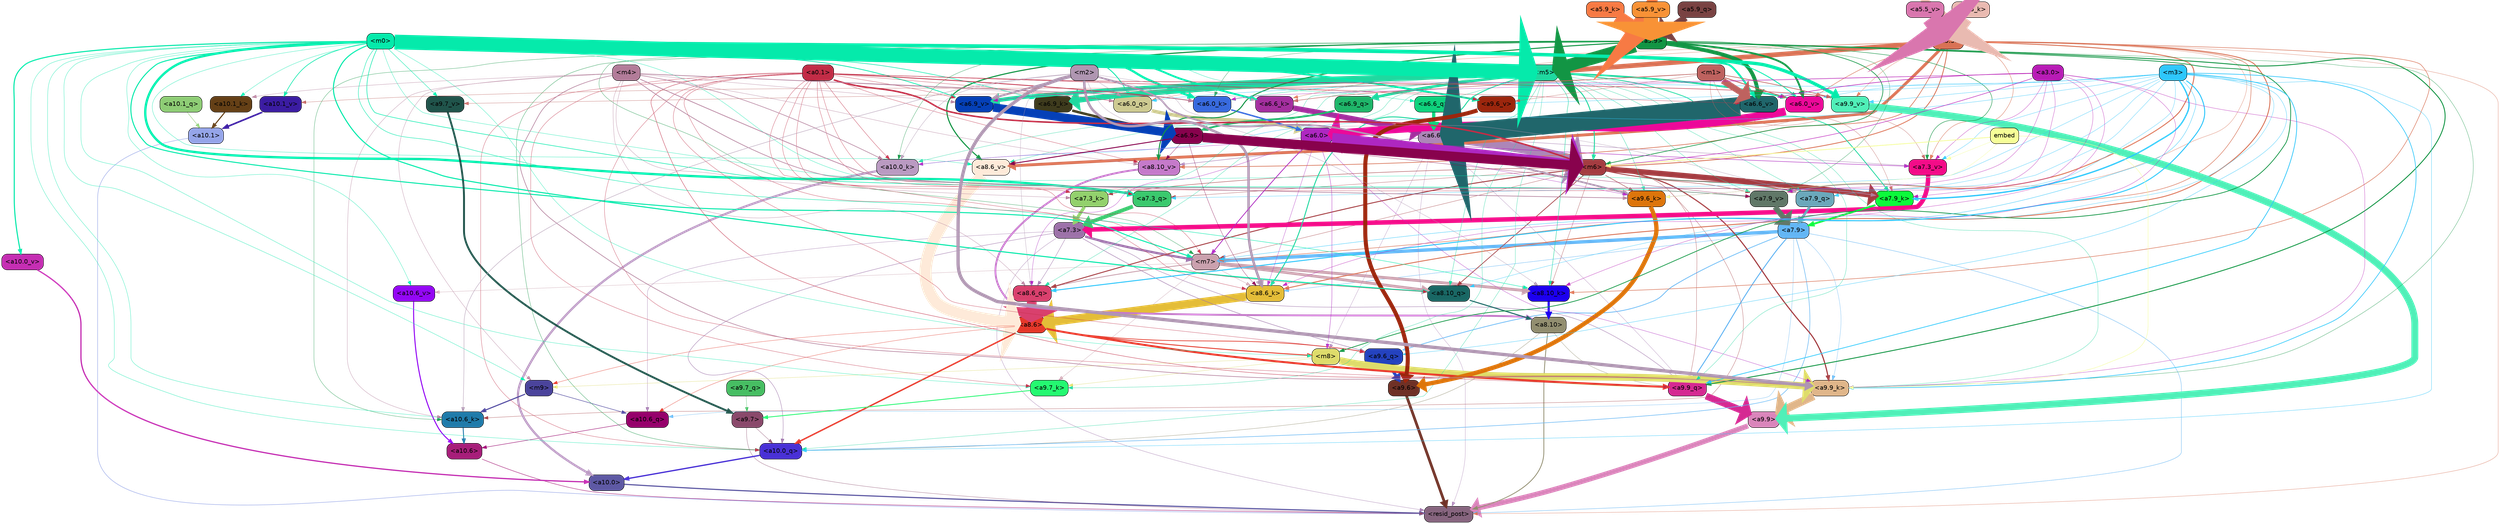 strict digraph "" {
	graph [bgcolor=transparent,
		layout=dot,
		overlap=false,
		splines=true
	];
	"<a10.6>"	[color=black,
		fillcolor="#a71e7a",
		fontname=Helvetica,
		shape=box,
		style="filled, rounded"];
	"<resid_post>"	[color=black,
		fillcolor="#87657f",
		fontname=Helvetica,
		shape=box,
		style="filled, rounded"];
	"<a10.6>" -> "<resid_post>"	[color="#a71e7a",
		penwidth=0.9498605728149414];
	"<a10.1>"	[color=black,
		fillcolor="#95a5e9",
		fontname=Helvetica,
		shape=box,
		style="filled, rounded"];
	"<a10.1>" -> "<resid_post>"	[color="#95a5e9",
		penwidth=1.0084514617919922];
	"<a10.0>"	[color=black,
		fillcolor="#5e59a4",
		fontname=Helvetica,
		shape=box,
		style="filled, rounded"];
	"<a10.0>" -> "<resid_post>"	[color="#5e59a4",
		penwidth=2.5814952850341797];
	"<a9.9>"	[color=black,
		fillcolor="#da85bb",
		fontname=Helvetica,
		shape=box,
		style="filled, rounded"];
	"<a9.9>" -> "<resid_post>"	[color="#da85bb",
		penwidth=11.610888481140137];
	"<a9.7>"	[color=black,
		fillcolor="#8a496b",
		fontname=Helvetica,
		shape=box,
		style="filled, rounded"];
	"<a9.7>" -> "<resid_post>"	[color="#8a496b",
		penwidth=0.6];
	"<a10.0_q>"	[color=black,
		fillcolor="#4931d6",
		fontname=Helvetica,
		shape=box,
		style="filled, rounded"];
	"<a9.7>" -> "<a10.0_q>"	[color="#8a496b",
		penwidth=0.6];
	"<a9.6>"	[color=black,
		fillcolor="#6f3126",
		fontname=Helvetica,
		shape=box,
		style="filled, rounded"];
	"<a9.6>" -> "<resid_post>"	[color="#6f3126",
		penwidth=6.121421813964844];
	"<a8.10>"	[color=black,
		fillcolor="#928e70",
		fontname=Helvetica,
		shape=box,
		style="filled, rounded"];
	"<a8.10>" -> "<resid_post>"	[color="#928e70",
		penwidth=1.7841739654541016];
	"<a8.10>" -> "<a10.0_q>"	[color="#928e70",
		penwidth=0.6612663269042969];
	"<a9.9_q>"	[color=black,
		fillcolor="#d52992",
		fontname=Helvetica,
		shape=box,
		style="filled, rounded"];
	"<a8.10>" -> "<a9.9_q>"	[color="#928e70",
		penwidth=0.6];
	"<a7.9>"	[color=black,
		fillcolor="#63b6f5",
		fontname=Helvetica,
		shape=box,
		style="filled, rounded"];
	"<a7.9>" -> "<resid_post>"	[color="#63b6f5",
		penwidth=0.8109169006347656];
	"<a10.6_q>"	[color=black,
		fillcolor="#96016b",
		fontname=Helvetica,
		shape=box,
		style="filled, rounded"];
	"<a7.9>" -> "<a10.6_q>"	[color="#63b6f5",
		penwidth=0.6];
	"<a7.9>" -> "<a10.0_q>"	[color="#63b6f5",
		penwidth=1.19378662109375];
	"<m7>"	[color=black,
		fillcolor="#caa1ae",
		fontname=Helvetica,
		shape=box,
		style="filled, rounded"];
	"<a7.9>" -> "<m7>"	[color="#63b6f5",
		penwidth=7.3899383544921875];
	"<a7.9>" -> "<a9.9_q>"	[color="#63b6f5",
		penwidth=2.1764984130859375];
	"<a9.6_q>"	[color=black,
		fillcolor="#2442bf",
		fontname=Helvetica,
		shape=box,
		style="filled, rounded"];
	"<a7.9>" -> "<a9.6_q>"	[color="#63b6f5",
		penwidth=1.6184196472167969];
	"<a9.9_k>"	[color=black,
		fillcolor="#e0b68a",
		fontname=Helvetica,
		shape=box,
		style="filled, rounded"];
	"<a7.9>" -> "<a9.9_k>"	[color="#63b6f5",
		penwidth=0.6];
	"<a8.6_k>"	[color=black,
		fillcolor="#e4bd38",
		fontname=Helvetica,
		shape=box,
		style="filled, rounded"];
	"<a7.9>" -> "<a8.6_k>"	[color="#63b6f5",
		penwidth=0.7570610046386719];
	"<a7.3>"	[color=black,
		fillcolor="#9d72a9",
		fontname=Helvetica,
		shape=box,
		style="filled, rounded"];
	"<a7.3>" -> "<resid_post>"	[color="#9d72a9",
		penwidth=0.6];
	"<a7.3>" -> "<a10.6_q>"	[color="#9d72a9",
		penwidth=0.6];
	"<a7.3>" -> "<a10.0_q>"	[color="#9d72a9",
		penwidth=0.8208656311035156];
	"<a7.3>" -> "<m7>"	[color="#9d72a9",
		penwidth=5.189311981201172];
	"<a7.3>" -> "<a9.9_q>"	[color="#9d72a9",
		penwidth=0.8119163513183594];
	"<a7.3>" -> "<a9.6_q>"	[color="#9d72a9",
		penwidth=0.9649925231933594];
	"<a8.6_q>"	[color=black,
		fillcolor="#d9406d",
		fontname=Helvetica,
		shape=box,
		style="filled, rounded"];
	"<a7.3>" -> "<a8.6_q>"	[color="#9d72a9",
		penwidth=0.7801322937011719];
	"<a6.6>"	[color=black,
		fillcolor="#ad86b8",
		fontname=Helvetica,
		shape=box,
		style="filled, rounded"];
	"<a6.6>" -> "<resid_post>"	[color="#ad86b8",
		penwidth=0.6];
	"<m6>"	[color=black,
		fillcolor="#a43c41",
		fontname=Helvetica,
		shape=box,
		style="filled, rounded"];
	"<a6.6>" -> "<m6>"	[color="#ad86b8",
		penwidth=21.6163272857666];
	"<m8>"	[color=black,
		fillcolor="#dedc6b",
		fontname=Helvetica,
		shape=box,
		style="filled, rounded"];
	"<a6.6>" -> "<m8>"	[color="#ad86b8",
		penwidth=0.6];
	"<a6.6>" -> "<a9.9_q>"	[color="#ad86b8",
		penwidth=0.6];
	"<a8.10_v>"	[color=black,
		fillcolor="#c57aca",
		fontname=Helvetica,
		shape=box,
		style="filled, rounded"];
	"<a6.6>" -> "<a8.10_v>"	[color="#ad86b8",
		penwidth=1.0661506652832031];
	"<a7.3_v>"	[color=black,
		fillcolor="#f30c88",
		fontname=Helvetica,
		shape=box,
		style="filled, rounded"];
	"<a6.6>" -> "<a7.3_v>"	[color="#ad86b8",
		penwidth=0.8506813049316406];
	"<a5.5>"	[color=black,
		fillcolor="#d97255",
		fontname=Helvetica,
		shape=box,
		style="filled, rounded"];
	"<a5.5>" -> "<resid_post>"	[color="#d97255",
		penwidth=0.6];
	"<m5>"	[color=black,
		fillcolor="#1fd9a0",
		fontname=Helvetica,
		shape=box,
		style="filled, rounded"];
	"<a5.5>" -> "<m5>"	[color="#d97255",
		penwidth=10.773042678833008];
	"<a5.5>" -> "<m6>"	[color="#d97255",
		penwidth=1.8430671691894531];
	"<a5.5>" -> "<m7>"	[color="#d97255",
		penwidth=1.0865592956542969];
	"<a9.9_v>"	[color=black,
		fillcolor="#50efb8",
		fontname=Helvetica,
		shape=box,
		style="filled, rounded"];
	"<a5.5>" -> "<a9.9_v>"	[color="#d97255",
		penwidth=0.6];
	"<a8.10_k>"	[color=black,
		fillcolor="#1c00ef",
		fontname=Helvetica,
		shape=box,
		style="filled, rounded"];
	"<a5.5>" -> "<a8.10_k>"	[color="#d97255",
		penwidth=1.1390800476074219];
	"<a5.5>" -> "<a8.6_k>"	[color="#d97255",
		penwidth=2.00030517578125];
	"<a5.5>" -> "<a8.10_v>"	[color="#d97255",
		penwidth=1.4206085205078125];
	"<a8.6_v>"	[color=black,
		fillcolor="#feead9",
		fontname=Helvetica,
		shape=box,
		style="filled, rounded"];
	"<a5.5>" -> "<a8.6_v>"	[color="#d97255",
		penwidth=6.534294128417969];
	"<a7.9_q>"	[color=black,
		fillcolor="#6ba8bb",
		fontname=Helvetica,
		shape=box,
		style="filled, rounded"];
	"<a5.5>" -> "<a7.9_q>"	[color="#d97255",
		penwidth=0.6];
	"<a7.9_v>"	[color=black,
		fillcolor="#617868",
		fontname=Helvetica,
		shape=box,
		style="filled, rounded"];
	"<a5.5>" -> "<a7.9_v>"	[color="#d97255",
		penwidth=2.0819549560546875];
	"<a5.5>" -> "<a7.3_v>"	[color="#d97255",
		penwidth=0.8107681274414062];
	"<a6.0_q>"	[color=black,
		fillcolor="#cdca91",
		fontname=Helvetica,
		shape=box,
		style="filled, rounded"];
	"<a5.5>" -> "<a6.0_q>"	[color="#d97255",
		penwidth=0.6];
	"<a6.6_k>"	[color=black,
		fillcolor="#a42f9f",
		fontname=Helvetica,
		shape=box,
		style="filled, rounded"];
	"<a5.5>" -> "<a6.6_k>"	[color="#d97255",
		penwidth=0.6];
	"<a6.0_v>"	[color=black,
		fillcolor="#ec0999",
		fontname=Helvetica,
		shape=box,
		style="filled, rounded"];
	"<a5.5>" -> "<a6.0_v>"	[color="#d97255",
		penwidth=0.9978408813476562];
	"<a10.6_q>" -> "<a10.6>"	[color="#96016b",
		penwidth=0.9244728088378906];
	"<a10.1_q>"	[color=black,
		fillcolor="#8ecd75",
		fontname=Helvetica,
		shape=box,
		style="filled, rounded"];
	"<a10.1_q>" -> "<a10.1>"	[color="#8ecd75",
		penwidth=0.9268798828125];
	"<a10.0_q>" -> "<a10.0>"	[color="#4931d6",
		penwidth=2.905670166015625];
	"<a10.6_k>"	[color=black,
		fillcolor="#1f7baa",
		fontname=Helvetica,
		shape=box,
		style="filled, rounded"];
	"<a10.6_k>" -> "<a10.6>"	[color="#1f7baa",
		penwidth=2.0319366455078125];
	"<a10.1_k>"	[color=black,
		fillcolor="#654016",
		fontname=Helvetica,
		shape=box,
		style="filled, rounded"];
	"<a10.1_k>" -> "<a10.1>"	[color="#654016",
		penwidth=2.4037628173828125];
	"<a10.0_k>"	[color=black,
		fillcolor="#ba9ac2",
		fontname=Helvetica,
		shape=box,
		style="filled, rounded"];
	"<a10.0_k>" -> "<a10.0>"	[color="#ba9ac2",
		penwidth=4.9319305419921875];
	"<a10.6_v>"	[color=black,
		fillcolor="#9407f5",
		fontname=Helvetica,
		shape=box,
		style="filled, rounded"];
	"<a10.6_v>" -> "<a10.6>"	[color="#9407f5",
		penwidth=2.290935516357422];
	"<a10.1_v>"	[color=black,
		fillcolor="#3b1ca2",
		fontname=Helvetica,
		shape=box,
		style="filled, rounded"];
	"<a10.1_v>" -> "<a10.1>"	[color="#3b1ca2",
		penwidth=3.6398468017578125];
	"<a10.0_v>"	[color=black,
		fillcolor="#c52eb3",
		fontname=Helvetica,
		shape=box,
		style="filled, rounded"];
	"<a10.0_v>" -> "<a10.0>"	[color="#c52eb3",
		penwidth=2.7666168212890625];
	"<m9>"	[color=black,
		fillcolor="#4b449c",
		fontname=Helvetica,
		shape=box,
		style="filled, rounded"];
	"<m9>" -> "<a10.6_q>"	[color="#4b449c",
		penwidth=1.0384025573730469];
	"<m9>" -> "<a10.6_k>"	[color="#4b449c",
		penwidth=2.371124267578125];
	"<a8.6>"	[color=black,
		fillcolor="#e5382a",
		fontname=Helvetica,
		shape=box,
		style="filled, rounded"];
	"<a8.6>" -> "<a10.6_q>"	[color="#e5382a",
		penwidth=0.6];
	"<a8.6>" -> "<a10.0_q>"	[color="#e5382a",
		penwidth=3.1841888427734375];
	"<a8.6>" -> "<m9>"	[color="#e5382a",
		penwidth=0.6];
	"<a8.6>" -> "<m8>"	[color="#e5382a",
		penwidth=1.972564697265625];
	"<a8.6>" -> "<a9.9_q>"	[color="#e5382a",
		penwidth=4.482503890991211];
	"<a8.6>" -> "<a9.6_q>"	[color="#e5382a",
		penwidth=1.515838623046875];
	"<m5>" -> "<a10.0_q>"	[color="#1fd9a0",
		penwidth=0.6];
	"<m5>" -> "<a10.0_k>"	[color="#1fd9a0",
		penwidth=0.6];
	"<m5>" -> "<m6>"	[color="#1fd9a0",
		penwidth=2.143606185913086];
	"<m5>" -> "<a9.9_q>"	[color="#1fd9a0",
		penwidth=0.6];
	"<m5>" -> "<a9.9_k>"	[color="#1fd9a0",
		penwidth=0.6];
	"<a9.7_k>"	[color=black,
		fillcolor="#24f971",
		fontname=Helvetica,
		shape=box,
		style="filled, rounded"];
	"<m5>" -> "<a9.7_k>"	[color="#1fd9a0",
		penwidth=0.6];
	"<a9.6_k>"	[color=black,
		fillcolor="#dd750b",
		fontname=Helvetica,
		shape=box,
		style="filled, rounded"];
	"<m5>" -> "<a9.6_k>"	[color="#1fd9a0",
		penwidth=0.7197036743164062];
	"<a8.10_q>"	[color=black,
		fillcolor="#196764",
		fontname=Helvetica,
		shape=box,
		style="filled, rounded"];
	"<m5>" -> "<a8.10_q>"	[color="#1fd9a0",
		penwidth=0.7198371887207031];
	"<m5>" -> "<a8.6_q>"	[color="#1fd9a0",
		penwidth=0.6];
	"<m5>" -> "<a8.10_k>"	[color="#1fd9a0",
		penwidth=0.9238471984863281];
	"<m5>" -> "<a8.6_k>"	[color="#1fd9a0",
		penwidth=2.1219520568847656];
	"<m5>" -> "<a8.6_v>"	[color="#1fd9a0",
		penwidth=0.6];
	"<m5>" -> "<a7.9_q>"	[color="#1fd9a0",
		penwidth=0.6];
	"<a7.9_k>"	[color=black,
		fillcolor="#0cfa3b",
		fontname=Helvetica,
		shape=box,
		style="filled, rounded"];
	"<m5>" -> "<a7.9_k>"	[color="#1fd9a0",
		penwidth=1.7779998779296875];
	"<a7.3_k>"	[color=black,
		fillcolor="#93d16d",
		fontname=Helvetica,
		shape=box,
		style="filled, rounded"];
	"<m5>" -> "<a7.3_k>"	[color="#1fd9a0",
		penwidth=0.6];
	"<m5>" -> "<a7.9_v>"	[color="#1fd9a0",
		penwidth=0.6];
	"<a6.9_q>"	[color=black,
		fillcolor="#1fb66a",
		fontname=Helvetica,
		shape=box,
		style="filled, rounded"];
	"<m5>" -> "<a6.9_q>"	[color="#1fd9a0",
		penwidth=5.935678482055664];
	"<a6.6_q>"	[color=black,
		fillcolor="#0fd27d",
		fontname=Helvetica,
		shape=box,
		style="filled, rounded"];
	"<m5>" -> "<a6.6_q>"	[color="#1fd9a0",
		penwidth=0.6];
	"<a6.9_k>"	[color=black,
		fillcolor="#3e3b1d",
		fontname=Helvetica,
		shape=box,
		style="filled, rounded"];
	"<m5>" -> "<a6.9_k>"	[color="#1fd9a0",
		penwidth=12.203306198120117];
	"<a6.0_k>"	[color=black,
		fillcolor="#386ade",
		fontname=Helvetica,
		shape=box,
		style="filled, rounded"];
	"<m5>" -> "<a6.0_k>"	[color="#1fd9a0",
		penwidth=0.6867179870605469];
	"<a6.9_v>"	[color=black,
		fillcolor="#0540b7",
		fontname=Helvetica,
		shape=box,
		style="filled, rounded"];
	"<m5>" -> "<a6.9_v>"	[color="#1fd9a0",
		penwidth=8.809343338012695];
	"<m5>" -> "<a6.0_v>"	[color="#1fd9a0",
		penwidth=3.8560523986816406];
	"<a5.9>"	[color=black,
		fillcolor="#129544",
		fontname=Helvetica,
		shape=box,
		style="filled, rounded"];
	"<a5.9>" -> "<a10.0_q>"	[color="#129544",
		penwidth=0.6463394165039062];
	"<a5.9>" -> "<a10.6_k>"	[color="#129544",
		penwidth=0.6];
	"<a5.9>" -> "<a10.0_k>"	[color="#129544",
		penwidth=0.6];
	"<a5.9>" -> "<m5>"	[color="#129544",
		penwidth=27.929821968078613];
	"<a5.9>" -> "<m6>"	[color="#129544",
		penwidth=1.4513568878173828];
	"<a5.9>" -> "<m7>"	[color="#129544",
		penwidth=0.6];
	"<a5.9>" -> "<m8>"	[color="#129544",
		penwidth=1.6550712585449219];
	"<a5.9>" -> "<a9.9_q>"	[color="#129544",
		penwidth=2.019031524658203];
	"<a5.9>" -> "<a9.9_k>"	[color="#129544",
		penwidth=0.6];
	"<a5.9>" -> "<a8.10_v>"	[color="#129544",
		penwidth=2.2765426635742188];
	"<a5.9>" -> "<a8.6_v>"	[color="#129544",
		penwidth=2.4934005737304688];
	"<a5.9>" -> "<a7.9_v>"	[color="#129544",
		penwidth=0.6];
	"<a5.9>" -> "<a7.3_v>"	[color="#129544",
		penwidth=0.9861984252929688];
	"<a5.9>" -> "<a6.0_k>"	[color="#129544",
		penwidth=0.6];
	"<a6.6_v>"	[color=black,
		fillcolor="#20666b",
		fontname=Helvetica,
		shape=box,
		style="filled, rounded"];
	"<a5.9>" -> "<a6.6_v>"	[color="#129544",
		penwidth=8.623922348022461];
	"<a5.9>" -> "<a6.0_v>"	[color="#129544",
		penwidth=4.239973068237305];
	"<m3>"	[color=black,
		fillcolor="#2ec7fc",
		fontname=Helvetica,
		shape=box,
		style="filled, rounded"];
	"<m3>" -> "<a10.0_q>"	[color="#2ec7fc",
		penwidth=0.6597442626953125];
	"<m3>" -> "<a10.0_k>"	[color="#2ec7fc",
		penwidth=0.6506614685058594];
	"<m3>" -> "<m7>"	[color="#2ec7fc",
		penwidth=0.7659339904785156];
	"<m3>" -> "<a9.9_q>"	[color="#2ec7fc",
		penwidth=1.6276321411132812];
	"<m3>" -> "<a9.6_q>"	[color="#2ec7fc",
		penwidth=0.6724472045898438];
	"<m3>" -> "<a9.9_k>"	[color="#2ec7fc",
		penwidth=1.4574642181396484];
	"<m3>" -> "<a9.6_k>"	[color="#2ec7fc",
		penwidth=0.6];
	"<m3>" -> "<a9.9_v>"	[color="#2ec7fc",
		penwidth=0.6589469909667969];
	"<a9.6_v>"	[color=black,
		fillcolor="#9c260d",
		fontname=Helvetica,
		shape=box,
		style="filled, rounded"];
	"<m3>" -> "<a9.6_v>"	[color="#2ec7fc",
		penwidth=0.6];
	"<m3>" -> "<a8.10_q>"	[color="#2ec7fc",
		penwidth=0.6];
	"<m3>" -> "<a8.6_q>"	[color="#2ec7fc",
		penwidth=2.1676406860351562];
	"<m3>" -> "<a7.9_q>"	[color="#2ec7fc",
		penwidth=0.6];
	"<a7.3_q>"	[color=black,
		fillcolor="#3bc96e",
		fontname=Helvetica,
		shape=box,
		style="filled, rounded"];
	"<m3>" -> "<a7.3_q>"	[color="#2ec7fc",
		penwidth=0.6];
	"<m3>" -> "<a7.9_k>"	[color="#2ec7fc",
		penwidth=2.978912353515625];
	"<m3>" -> "<a7.9_v>"	[color="#2ec7fc",
		penwidth=0.6];
	"<m3>" -> "<a7.3_v>"	[color="#2ec7fc",
		penwidth=0.6];
	"<m3>" -> "<a6.0_q>"	[color="#2ec7fc",
		penwidth=0.6884860992431641];
	"<m3>" -> "<a6.0_v>"	[color="#2ec7fc",
		penwidth=0.6];
	"<m0>"	[color=black,
		fillcolor="#05eaab",
		fontname=Helvetica,
		shape=box,
		style="filled, rounded"];
	"<m0>" -> "<a10.0_q>"	[color="#05eaab",
		penwidth=0.6];
	"<m0>" -> "<a10.6_k>"	[color="#05eaab",
		penwidth=0.6];
	"<m0>" -> "<a10.1_k>"	[color="#05eaab",
		penwidth=0.6];
	"<m0>" -> "<a10.6_v>"	[color="#05eaab",
		penwidth=0.6];
	"<m0>" -> "<a10.1_v>"	[color="#05eaab",
		penwidth=1.3360328674316406];
	"<m0>" -> "<a10.0_v>"	[color="#05eaab",
		penwidth=2.4083595275878906];
	"<m0>" -> "<m9>"	[color="#05eaab",
		penwidth=0.6];
	"<m0>" -> "<m5>"	[color="#05eaab",
		penwidth=33.441712856292725];
	"<m0>" -> "<m7>"	[color="#05eaab",
		penwidth=2.224945068359375];
	"<m0>" -> "<m8>"	[color="#05eaab",
		penwidth=0.6];
	"<m0>" -> "<a9.7_k>"	[color="#05eaab",
		penwidth=0.6];
	"<m0>" -> "<a9.6_k>"	[color="#05eaab",
		penwidth=0.6];
	"<m0>" -> "<a9.9_v>"	[color="#05eaab",
		penwidth=7.537467956542969];
	"<a9.7_v>"	[color=black,
		fillcolor="#20544b",
		fontname=Helvetica,
		shape=box,
		style="filled, rounded"];
	"<m0>" -> "<a9.7_v>"	[color="#05eaab",
		penwidth=0.8575286865234375];
	"<m0>" -> "<a9.6_v>"	[color="#05eaab",
		penwidth=4.1688385009765625];
	"<m0>" -> "<a8.10_q>"	[color="#05eaab",
		penwidth=2.3761940002441406];
	"<m0>" -> "<a8.10_k>"	[color="#05eaab",
		penwidth=0.9220962524414062];
	"<m0>" -> "<a8.6_v>"	[color="#05eaab",
		penwidth=0.6];
	"<m0>" -> "<a7.9_q>"	[color="#05eaab",
		penwidth=0.6];
	"<m0>" -> "<a7.3_q>"	[color="#05eaab",
		penwidth=5.264301300048828];
	"<m0>" -> "<a7.9_v>"	[color="#05eaab",
		penwidth=1.2114486694335938];
	"<m0>" -> "<a6.6_q>"	[color="#05eaab",
		penwidth=0.6273632049560547];
	"<m0>" -> "<a6.0_q>"	[color="#05eaab",
		penwidth=1.8900203704833984];
	"<m0>" -> "<a6.9_k>"	[color="#05eaab",
		penwidth=1.2153072357177734];
	"<m0>" -> "<a6.6_k>"	[color="#05eaab",
		penwidth=4.234254837036133];
	"<m0>" -> "<a6.0_k>"	[color="#05eaab",
		penwidth=5.01750373840332];
	"<m0>" -> "<a6.9_v>"	[color="#05eaab",
		penwidth=1.6340084075927734];
	"<m0>" -> "<a6.6_v>"	[color="#05eaab",
		penwidth=4.314628601074219];
	"<m0>" -> "<a6.0_v>"	[color="#05eaab",
		penwidth=1.9309234619140625];
	"<a0.1>"	[color=black,
		fillcolor="#c22c46",
		fontname=Helvetica,
		shape=box,
		style="filled, rounded"];
	"<a0.1>" -> "<a10.0_q>"	[color="#c22c46",
		penwidth=0.6];
	"<a0.1>" -> "<a10.0_k>"	[color="#c22c46",
		penwidth=0.6768684387207031];
	"<a0.1>" -> "<m6>"	[color="#c22c46",
		penwidth=3.4290084838867188];
	"<a0.1>" -> "<m7>"	[color="#c22c46",
		penwidth=0.6];
	"<a0.1>" -> "<a9.9_q>"	[color="#c22c46",
		penwidth=0.6];
	"<a0.1>" -> "<a9.6_q>"	[color="#c22c46",
		penwidth=0.6];
	"<a0.1>" -> "<a9.9_k>"	[color="#c22c46",
		penwidth=0.81341552734375];
	"<a0.1>" -> "<a9.7_k>"	[color="#c22c46",
		penwidth=0.6];
	"<a0.1>" -> "<a9.9_v>"	[color="#c22c46",
		penwidth=1.062591552734375];
	"<a0.1>" -> "<a9.6_v>"	[color="#c22c46",
		penwidth=0.6];
	"<a0.1>" -> "<a8.10_q>"	[color="#c22c46",
		penwidth=0.6];
	"<a0.1>" -> "<a8.6_k>"	[color="#c22c46",
		penwidth=0.6];
	"<a0.1>" -> "<a8.10_v>"	[color="#c22c46",
		penwidth=0.6];
	"<a0.1>" -> "<a7.3_q>"	[color="#c22c46",
		penwidth=0.6];
	"<a0.1>" -> "<a7.3_k>"	[color="#c22c46",
		penwidth=0.6];
	"<a0.1>" -> "<a7.9_v>"	[color="#c22c46",
		penwidth=0.6];
	"<a0.1>" -> "<a6.0_q>"	[color="#c22c46",
		penwidth=0.6];
	"<a0.1>" -> "<a6.0_k>"	[color="#c22c46",
		penwidth=1.7027435302734375];
	"<a0.1>" -> "<a6.9_v>"	[color="#c22c46",
		penwidth=0.6];
	"<a0.1>" -> "<a6.6_v>"	[color="#c22c46",
		penwidth=0.6];
	"<m6>" -> "<a10.6_k>"	[color="#a43c41",
		penwidth=0.6];
	"<m6>" -> "<m7>"	[color="#a43c41",
		penwidth=0.6];
	"<m6>" -> "<a9.9_q>"	[color="#a43c41",
		penwidth=0.6];
	"<m6>" -> "<a9.9_k>"	[color="#a43c41",
		penwidth=2.533975601196289];
	"<m6>" -> "<a9.6_k>"	[color="#a43c41",
		penwidth=0.9471282958984375];
	"<m6>" -> "<a8.10_q>"	[color="#a43c41",
		penwidth=1.4854621887207031];
	"<m6>" -> "<a8.6_q>"	[color="#a43c41",
		penwidth=2.0796165466308594];
	"<m6>" -> "<a8.10_k>"	[color="#a43c41",
		penwidth=0.6];
	"<m6>" -> "<a7.9_q>"	[color="#a43c41",
		penwidth=1.9016571044921875];
	"<m6>" -> "<a7.3_q>"	[color="#a43c41",
		penwidth=0.6];
	"<m6>" -> "<a7.9_k>"	[color="#a43c41",
		penwidth=12.277053833007812];
	"<m6>" -> "<a7.3_k>"	[color="#a43c41",
		penwidth=0.8951148986816406];
	"<m6>" -> "<a7.9_v>"	[color="#a43c41",
		penwidth=0.8897933959960938];
	"<m4>"	[color=black,
		fillcolor="#b27c99",
		fontname=Helvetica,
		shape=box,
		style="filled, rounded"];
	"<m4>" -> "<a10.6_k>"	[color="#b27c99",
		penwidth=0.6];
	"<m4>" -> "<a10.1_k>"	[color="#b27c99",
		penwidth=0.6];
	"<m4>" -> "<a10.0_k>"	[color="#b27c99",
		penwidth=1.230804443359375];
	"<m4>" -> "<m9>"	[color="#b27c99",
		penwidth=0.6];
	"<m4>" -> "<a9.9_k>"	[color="#b27c99",
		penwidth=1.3186264038085938];
	"<m4>" -> "<a9.6_k>"	[color="#b27c99",
		penwidth=1.3722038269042969];
	"<m4>" -> "<a8.6_q>"	[color="#b27c99",
		penwidth=0.6];
	"<m4>" -> "<a8.10_v>"	[color="#b27c99",
		penwidth=0.6];
	"<m4>" -> "<a7.9_k>"	[color="#b27c99",
		penwidth=1.5913276672363281];
	"<m4>" -> "<a7.3_k>"	[color="#b27c99",
		penwidth=0.6];
	"<m4>" -> "<a6.0_q>"	[color="#b27c99",
		penwidth=0.6];
	"<m4>" -> "<a6.0_k>"	[color="#b27c99",
		penwidth=1.4652233123779297];
	"<m4>" -> "<a6.9_v>"	[color="#b27c99",
		penwidth=0.6];
	"<m2>"	[color=black,
		fillcolor="#af96b1",
		fontname=Helvetica,
		shape=box,
		style="filled, rounded"];
	"<m2>" -> "<a10.6_k>"	[color="#af96b1",
		penwidth=0.8380241394042969];
	"<m2>" -> "<a10.0_k>"	[color="#af96b1",
		penwidth=0.6622200012207031];
	"<m2>" -> "<a9.9_k>"	[color="#af96b1",
		penwidth=7.476325988769531];
	"<m2>" -> "<a9.6_k>"	[color="#af96b1",
		penwidth=3.761505126953125];
	"<m2>" -> "<a8.6_q>"	[color="#af96b1",
		penwidth=0.6];
	"<m2>" -> "<a8.10_k>"	[color="#af96b1",
		penwidth=0.6];
	"<m2>" -> "<a8.6_k>"	[color="#af96b1",
		penwidth=5.699577331542969];
	"<m2>" -> "<a7.9_q>"	[color="#af96b1",
		penwidth=0.6];
	"<m2>" -> "<a6.0_q>"	[color="#af96b1",
		penwidth=0.6];
	"<m2>" -> "<a6.6_k>"	[color="#af96b1",
		penwidth=0.6];
	"<m2>" -> "<a6.9_v>"	[color="#af96b1",
		penwidth=4.3256072998046875];
	"<a6.0>"	[color=black,
		fillcolor="#ae27c1",
		fontname=Helvetica,
		shape=box,
		style="filled, rounded"];
	"<a6.0>" -> "<a10.0_k>"	[color="#ae27c1",
		penwidth=0.6];
	"<a6.0>" -> "<m6>"	[color="#ae27c1",
		penwidth=23.31447410583496];
	"<a6.0>" -> "<m7>"	[color="#ae27c1",
		penwidth=1.694061279296875];
	"<a6.0>" -> "<m8>"	[color="#ae27c1",
		penwidth=0.7418403625488281];
	"<a6.0>" -> "<a9.9_k>"	[color="#ae27c1",
		penwidth=0.6];
	"<a6.0>" -> "<a9.6_k>"	[color="#ae27c1",
		penwidth=0.6];
	"<a6.0>" -> "<a8.6_q>"	[color="#ae27c1",
		penwidth=0.6];
	"<a6.0>" -> "<a8.6_k>"	[color="#ae27c1",
		penwidth=0.6];
	"<a6.0>" -> "<a7.3_v>"	[color="#ae27c1",
		penwidth=0.9905738830566406];
	"<m7>" -> "<a10.6_v>"	[color="#caa1ae",
		penwidth=0.6];
	"<m7>" -> "<a9.7_k>"	[color="#caa1ae",
		penwidth=0.6];
	"<m7>" -> "<a8.10_q>"	[color="#caa1ae",
		penwidth=6.2237091064453125];
	"<m7>" -> "<a8.6_q>"	[color="#caa1ae",
		penwidth=1.9677276611328125];
	"<m7>" -> "<a8.10_k>"	[color="#caa1ae",
		penwidth=6.505390167236328];
	"<m7>" -> "<a8.6_k>"	[color="#caa1ae",
		penwidth=0.6821136474609375];
	"<m1>"	[color=black,
		fillcolor="#be625f",
		fontname=Helvetica,
		shape=box,
		style="filled, rounded"];
	"<m1>" -> "<a10.1_v>"	[color="#be625f",
		penwidth=0.6];
	"<m1>" -> "<a9.9_v>"	[color="#be625f",
		penwidth=1.4082679748535156];
	"<m1>" -> "<a9.7_v>"	[color="#be625f",
		penwidth=0.6];
	"<m1>" -> "<a9.6_v>"	[color="#be625f",
		penwidth=0.6];
	"<m1>" -> "<a7.9_k>"	[color="#be625f",
		penwidth=0.6];
	"<m1>" -> "<a7.3_v>"	[color="#be625f",
		penwidth=0.6];
	"<m1>" -> "<a6.6_k>"	[color="#be625f",
		penwidth=1.0421028137207031];
	"<m1>" -> "<a6.6_v>"	[color="#be625f",
		penwidth=14.129535675048828];
	"<m1>" -> "<a6.0_v>"	[color="#be625f",
		penwidth=1.93902587890625];
	"<m8>" -> "<m9>"	[color="#dedc6b",
		penwidth=0.6];
	"<m8>" -> "<a9.9_q>"	[color="#dedc6b",
		penwidth=3.073810577392578];
	"<m8>" -> "<a9.9_k>"	[color="#dedc6b",
		penwidth=16.255420684814453];
	"<m8>" -> "<a9.7_k>"	[color="#dedc6b",
		penwidth=0.6];
	"<a9.9_q>" -> "<a9.9>"	[color="#d52992",
		penwidth=15.310546875];
	"<a9.7_q>"	[color=black,
		fillcolor="#47be63",
		fontname=Helvetica,
		shape=box,
		style="filled, rounded"];
	"<a9.7_q>" -> "<a9.7>"	[color="#47be63",
		penwidth=0.6];
	"<a9.6_q>" -> "<a9.6>"	[color="#2442bf",
		penwidth=6.823722839355469];
	"<a9.9_k>" -> "<a9.9>"	[color="#e0b68a",
		penwidth=17.953022003173828];
	"<a9.7_k>" -> "<a9.7>"	[color="#24f971",
		penwidth=1.85101318359375];
	"<a9.6_k>" -> "<a9.6>"	[color="#dd750b",
		penwidth=9.787818908691406];
	"<a9.9_v>" -> "<a9.9>"	[color="#50efb8",
		penwidth=15.728643417358398];
	"<a9.7_v>" -> "<a9.7>"	[color="#20544b",
		penwidth=4.305488586425781];
	"<a9.6_v>" -> "<a9.6>"	[color="#9c260d",
		penwidth=9.212547302246094];
	"<a3.0>"	[color=black,
		fillcolor="#b81bb6",
		fontname=Helvetica,
		shape=box,
		style="filled, rounded"];
	"<a3.0>" -> "<m6>"	[color="#b81bb6",
		penwidth=1.0663299560546875];
	"<a3.0>" -> "<a9.9_k>"	[color="#b81bb6",
		penwidth=0.6];
	"<a3.0>" -> "<a9.6_k>"	[color="#b81bb6",
		penwidth=0.6];
	"<a3.0>" -> "<a8.10_k>"	[color="#b81bb6",
		penwidth=0.6];
	"<a3.0>" -> "<a8.6_k>"	[color="#b81bb6",
		penwidth=0.6];
	"<a3.0>" -> "<a7.9_k>"	[color="#b81bb6",
		penwidth=0.6];
	"<a3.0>" -> "<a7.9_v>"	[color="#b81bb6",
		penwidth=0.6];
	"<a3.0>" -> "<a7.3_v>"	[color="#b81bb6",
		penwidth=0.6];
	"<a3.0>" -> "<a6.0_k>"	[color="#b81bb6",
		penwidth=0.6];
	"<a3.0>" -> "<a6.9_v>"	[color="#b81bb6",
		penwidth=0.6];
	"<a3.0>" -> "<a6.6_v>"	[color="#b81bb6",
		penwidth=1.2425460815429688];
	embed	[color=black,
		fillcolor="#f6fe97",
		fontname=Helvetica,
		shape=box,
		style="filled, rounded"];
	embed -> "<m6>"	[color="#f6fe97",
		penwidth=1.6749610900878906];
	embed -> "<a9.9_k>"	[color="#f6fe97",
		penwidth=0.8602714538574219];
	embed -> "<a9.6_k>"	[color="#f6fe97",
		penwidth=0.6];
	embed -> "<a7.3_v>"	[color="#f6fe97",
		penwidth=0.6];
	"<a8.10_q>" -> "<a8.10>"	[color="#196764",
		penwidth=2.2933731079101562];
	"<a8.6_q>" -> "<a8.6>"	[color="#d9406d",
		penwidth=22.21251106262207];
	"<a8.10_k>" -> "<a8.10>"	[color="#1c00ef",
		penwidth=5.009056091308594];
	"<a8.6_k>" -> "<a8.6>"	[color="#e4bd38",
		penwidth=19.114789962768555];
	"<a8.10_v>" -> "<a8.10>"	[color="#c57aca",
		penwidth=4.248416900634766];
	"<a8.6_v>" -> "<a8.6>"	[color="#feead9",
		penwidth=27.461654663085938];
	"<a6.9>"	[color=black,
		fillcolor="#88024d",
		fontname=Helvetica,
		shape=box,
		style="filled, rounded"];
	"<a6.9>" -> "<m6>"	[color="#88024d",
		penwidth=21.47117805480957];
	"<a6.9>" -> "<a8.6_k>"	[color="#88024d",
		penwidth=0.6];
	"<a6.9>" -> "<a8.10_v>"	[color="#88024d",
		penwidth=0.6];
	"<a6.9>" -> "<a8.6_v>"	[color="#88024d",
		penwidth=2.0546798706054688];
	"<a6.9>" -> "<a7.9_v>"	[color="#88024d",
		penwidth=0.6];
	"<a7.9_q>" -> "<a7.9>"	[color="#6ba8bb",
		penwidth=5.6087493896484375];
	"<a7.3_q>" -> "<a7.3>"	[color="#3bc96e",
		penwidth=8.568470001220703];
	"<a7.9_k>" -> "<a7.9>"	[color="#0cfa3b",
		penwidth=4.179893493652344];
	"<a7.3_k>" -> "<a7.3>"	[color="#93d16d",
		penwidth=7.138481140136719];
	"<a7.9_v>" -> "<a7.9>"	[color="#617868",
		penwidth=12.677261352539062];
	"<a7.3_v>" -> "<a7.3>"	[color="#f30c88",
		penwidth=10.205863952636719];
	"<a6.9_q>" -> "<a6.9>"	[color="#1fb66a",
		penwidth=4.004619598388672];
	"<a6.6_q>" -> "<a6.6>"	[color="#0fd27d",
		penwidth=7.501697540283203];
	"<a6.0_q>" -> "<a6.0>"	[color="#cdca91",
		penwidth=7.7220001220703125];
	"<a6.9_k>" -> "<a6.9>"	[color="#3e3b1d",
		penwidth=5.597904205322266];
	"<a6.6_k>" -> "<a6.6>"	[color="#a42f9f",
		penwidth=11.958972930908203];
	"<a6.0_k>" -> "<a6.0>"	[color="#386ade",
		penwidth=3.2078399658203125];
	"<a6.9_v>" -> "<a6.9>"	[color="#0540b7",
		penwidth=19.20796775817871];
	"<a6.6_v>" -> "<a6.6>"	[color="#20666b",
		penwidth=43.14964985847473];
	"<a6.0_v>" -> "<a6.0>"	[color="#ec0999",
		penwidth=18.152097702026367];
	"<a5.9_q>"	[color=black,
		fillcolor="#794242",
		fontname=Helvetica,
		shape=box,
		style="filled, rounded"];
	"<a5.9_q>" -> "<a5.9>"	[color="#794242",
		penwidth=15.47332763671875];
	"<a5.9_k>"	[color=black,
		fillcolor="#f77a44",
		fontname=Helvetica,
		shape=box,
		style="filled, rounded"];
	"<a5.9_k>" -> "<a5.9>"	[color="#f77a44",
		penwidth=36.25943899154663];
	"<a5.5_k>"	[color=black,
		fillcolor="#e9bab1",
		fontname=Helvetica,
		shape=box,
		style="filled, rounded"];
	"<a5.5_k>" -> "<a5.5>"	[color="#e9bab1",
		penwidth=35.63088274002075];
	"<a5.9_v>"	[color=black,
		fillcolor="#f89236",
		fontname=Helvetica,
		shape=box,
		style="filled, rounded"];
	"<a5.9_v>" -> "<a5.9>"	[color="#f89236",
		penwidth=32.75587797164917];
	"<a5.5_v>"	[color=black,
		fillcolor="#d976ae",
		fontname=Helvetica,
		shape=box,
		style="filled, rounded"];
	"<a5.5_v>" -> "<a5.5>"	[color="#d976ae",
		penwidth=41.64321708679199];
}
